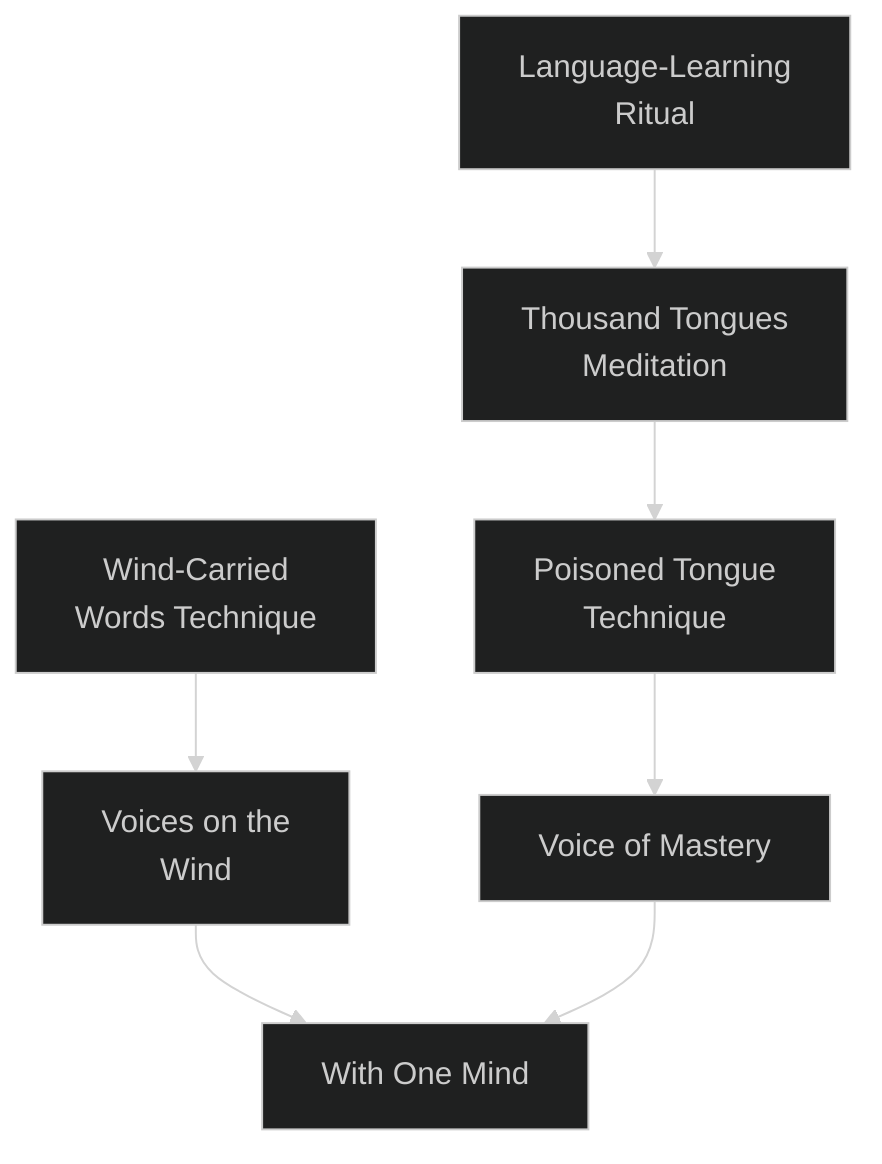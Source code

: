 ---
config:
  theme: dark
---
flowchart TD

    language_learning_ritual[Language-Learning<br>Ritual]
    click language_learning_ritual callback "
        Language-Learning<br>Ritual<br>
        <br>
        Cost: 5 motes, 1 Willpower<br>
        Duration: One week<br>
        Type: Simple<br>
        Minimum Linguistics: 2<br>
        Minimum Essence: 1<br>
        Prerequisite Charms: None<br>
        <br>
        Dragon-Blooded embarking on diplomatic missions
        often invoke this Charm. By spending an hour meditating
        and listening to a native speak the language to be learned,
        the Exalt absorbs the knowledge of the language into her
        mind. The character needs some sort of focus to meditate
        on, usually a cultural object related to or a book written in
        the language to be learned. For the Charm's duration, the
        Dragon-Blooded is completely fluent and naturally conversant
        in the language, without even a trace of an accent.
        The character may also read and write the language. Once
        the duration expires, the knowledge fades immediately.
        "

    thousand_tongues_meditation[Thousand Tongues<br>Meditation]
    language_learning_ritual --> thousand_tongues_meditation
    click thousand_tongues_meditation callback "
        Thousand Tongues<br>Meditation<br>
        <br>
        Cost: 4 motes<br>
        Duration: One scene<br>
        Type: Simple<br>
        Minimum Linguistics: 3<br>
        Minimum Essence: 2<br>
        Prerequisite Charms: Language-Learning Ritual<br>
        <br>
        The far-ranging colonial interests of the Dragon-
        Blooded combine with the Air-aspected Exalt's close
        affinity with communication to make this Charm a
        common one.<br>
        The character speaking in tongues can easily speak
        and understand any spoken language for the duration of
        the Charm. If speaking to beings each speaking a different
        language, the character can understand them all, and they
        can all understand the character — but they will still be
        unable to understand each other. The maximum number
        of beings that an Exalted may speak in tongues to at once
        is equal to the character's permanent Essence.<br>
        This Charm just allows the most basic of communication-
        the equivalent of baby or pidgin speech. Any sort
        of social or communicative actions attempted by the
        character are at -4 to her dice pools. Each point of
        permanent Essence that the Dragon-Blood possesses over the
        minimum requirement reduces this penalty by -1.
        This Charm only works on actual speech. Sign language
        cannot be understood through the use of the
        Thousand Tongues Meditation.
        "

    poisoned_tongue_technique[Poisoned Tongue<br>Technique]
    thousand_tongues_meditation --> poisoned_tongue_technique
    click poisoned_tongue_technique callback "
        Poisoned Tongue Technique<br>
        <br>
        Cost: 2 motes, 1 Willpower<br>
        Duration: Concentration<br>
        Type: Simple<br>
        Minimum Linguistics: 3<br>
        Minimum Essence: 3<br>
        Prerequisite Charms: Thousand Tongues Meditation<br>
        <br>
        This Charm allows an Exalted to &quot;hijack&quot; another's
        conversation. The effect is subtle, but it can be deadly if
        applied correctly. The Exalt must be able to hear the
        conversation to twist it, but need not actually be present.
        Eavesdropping through Charms such as Voices on the
        Wind is perfectly permissible, but the range of this
        Charm cannot be extended past 100 feet x the Exalt's
        permanent Essence.<br>
        To twist a conversation, the character's player must
        roll Manipulation + Linguistics. The number of successes
        indicates the degree to which the Dragon-Blooded can
        twist the conversation. A single success would allow her to
        send someone away from a conversation confused, aroused
        or with a sour taste in his mouth. Three or more successes
        are enough to make a speaker seem heroic, amorous,
        ruthless or offensive. Five successes allow the Dragon-Blood
        to completely hijack the conversation, changing or
        amending anything said by any party.<br>
        The participants in the conversation each get a reflexive
        Wits + Perception roll at a roll to notice the use of
        this Charm. The difficulty of the roll is the Essence of the
        Exalt using this Charm. If this roll fails, the character
        doesn't realize that what he means to say and what he's
        actually saying doesn't match and has no way of knowing
        the conversation was altered. If the roll succeeds, he
        realizes the conversation is being manipulated and can
        indicate this through nonverbal means (normally a chop-
        ping motion at one's own throat). Use of this Charm in a
        criminal fashion is a serious offense in the Realm and can
        bring with it a death sentence.
        "

    voice_of_mastery[Voice of Mastery]
    poisoned_tongue_technique --> voice_of_mastery
    click voice_of_mastery callback "
        Voice of Mastery<br>
        <br>
        Cost: 5+ motes, 1 Willpower<br>
        Duration: One scene<br>
        Type: Simple<br>
        Minimum Linguistics: 4<br>
        Minimum Essence: 3<br>
        Prerequisite Charms: Poisoned Tongue Technique<br>
        <br>
        With more complete mastery of the Air element, the
        Dragon-Blooded can use this Charm to enhance the effect
        of his spoken words. His words seem to resonate with
        listeners, seeming more persuasive, threatening, seductive
        - whatever the Dragon-Blood wishes.<br>
        For the duration of this Charm, the character may add
        his Essence dice to his dice pool for any interaction involving
        speech, whether it is seduction, persuasion or intimidation.
        The Charm normally affects only one listener. Each additional
        mote doubles the number of people affected by the
        Charm. The character must be able to speak the targets
        language, either naturally or through the use of Charms.
        "

    wind_carried_words_technique[Wind-Carried<br>Words Technique]
    click wind_carried_words_technique callback "
        Wind-Carried Words Technique<br>
        <br>
        Cost: 1 mote per sentence, plus distance<br>
        Duration: Instant<br>
        Type: Simple<br>
        Minimum Linguistics: 3<br>
        Minimum Essence: 2<br>
        Prerequisite Charms: None<br>
        The wind carries many things, and sound can be one
        of them. A Terrestrial Exalted can set his words on the
        currents of the wind, sending them through the air to the
        ear of the one he wishes to hear his message.
        For the base Essence cost, a character may send one
        single sentence to the ear of any other person in range. The
        character does not actually have to speak what he wishes
        to say out loud, but he does at least have to vaguely mouth
        the words he wishes to send.<br>
        The difficulty of sending words on the wind increases
        over distance. The further away a character wants to send
        a message, the more difficult the Charm becomes. For a
        single mote of Essence, a character can send a single
        sentence to roughly 100 feet away. This distance is modified
        by the permanent Essence of the character and by the
        expenditure of additional motes of Essence. Multiply the
        100-foot range by the character's permanent Essence score.
        In addition, by doubling the amount of Essence spent on
        the Charm, this modified base range can be increased by a
        factor of 10. An Air-aspected Dynast with an Essence of 4
        could send a single sentence 400 feet for 1 mote, 4,000 feet
        for 2 motes, 40,000 feet for 3 motes and so on.
        The sending character must have a general sense of
        the target's direction, but need not see her. This Charm
        has become essential to the Realm's military operations, as
        it gives the Terrestrial Exalted the ability to communicate
        quickly over long distances on the battlefield. Most Dragon
        Blooded of military inclination know the Charm.
        "

    voices_on_the_wind[Voices on the<br>Wind]
    wind_carried_words_technique --> voices_on_the_wind
    click voices_on_the_wind callback "
        Voices on the Wind<br>
        <br>
        Cost: 3 motes, plus distance<br>
        Duration: One minute<br>
        Type: Simple<br>
        Minimum Linguistics: 4<br>
        Minimum Essence: 3<br>
        Prerequisite Charms: Wind-Carried Words Technique<br>
        <br>
        Speech requires breath, the very air of life. Some
        Dynasts of Air can extend their senses through the air and
        so listen to what people far from them say. The further
        away a character wants to eavesdrop, the more expensive
        the Charm becomes. For the basic cost, an Air-aspected
        Dragon-Blood can clearly hear normal speech from 100
        feet away. The character also gets a general sense of the
        target's direction (assuming he doesn't know already). As
        with the Wind-Carried Words Technique, the cost of
        using this Charm increases over distance. The further
        away a character wants to eavesdrop, the more expensive
        the Charm becomes. For a single mote of Essence, a
        character can listen in on speech roughly 100 feet away.
        This distance is modified by the permanent Essence of the
        character and by the expenditure of additional motes of
        Essence. Multiply the 100-foot range by the character's
        permanent Essence score. In addition, by doubling the
        amount of Essence spent on the Charm, this modified base
        range can be increased by a factor of 10.<br>
        This Charm has some limitations. The character must
        specify a single person he wants to spy upon: He cannot, for
        instance, declare that he will &quot;listen for people plotting
        against me.&quot; At most, he can make a list of suspected
        enemies and eavesdrop on them one by one. The character
        also cannot hear anything spoken in an airtight chamber.
        Many of the powerful Dynasts build such chambers for
        their privy councils, specifically to defeat this Charm.
        Finally, listening to a person from so far away demands
        total concentration — the character cannot perform any
        other action while listening to Voices on the Wind.
        "

    with_one_mind[With One Mind]
    voices_on_the_wind --> with_one_mind
    voice_of_mastery --> with_one_mind
    click with_one_mind callback "
        With One Mind<br>
        <br>
        Cost: 2 motes per dot of increase<br>
        Duration: One scene<br>
        Type: Simple<br>
        Minimum Linguistics: 5<br>
        Minimum Essence: 2<br>
        Prerequisite Charms: Voices on the Wind, Voice of Mastery<br>
        <br>
        A Dynast of Air can enable a group of people to know
        each other's surface thoughts. What one sees, all the others
        see as well. Her tactical decisions are an open book to her
        allies. As a result, a group that fights using With One Mind
        displays uncanny coordination. They trade off opponents
        without a hitch; one fighter parries a blow aimed at
        another; an enemy seen by one cannot hide from any.<br>
        For each mote that the Dragon-Blooded character
        spends, the recipients gain one dot each of Wits, Perception
        and Melee, up to the Dragon-Blooded character's own
        Linguistics rating. In addition, any of the linked characters
        can parry or abort to parry an attack against any other
        character in the group, provided he is close enough to
        plausibly do so. If multiple characters parry a given attack,
        subtract all their successes from the attack roll.<br>
        The initiating character can link as many people
        using With One Mind as she has dots of Essence, but all
        those linked must have the same level of linkage, and the
        Exalt must pay to enhance each of them. The linked
        group must include the character herself, and there is no
        benefit to be gained from using this Charm unless at least
        two people are linked with it. Dynasts typically use this
        Charm to magnify the fighting prowess of their bodyguards
        or minions.<br>
        Characters linked by this Charm must have trained
        together for at least a week. They must spend a turn on
        a shared breathing exercise and war-shout to initiate
        the link. The characters must also stay within 50 feet x
        highest Essence of the participants of one another. If
        any character moves beyond that range, the link breaks,
        and the Charm ends.<br>
        This Charm also has non-combat uses, allowing instantaneous
        nonverbal communication between the linked
        group for the duration.
        "